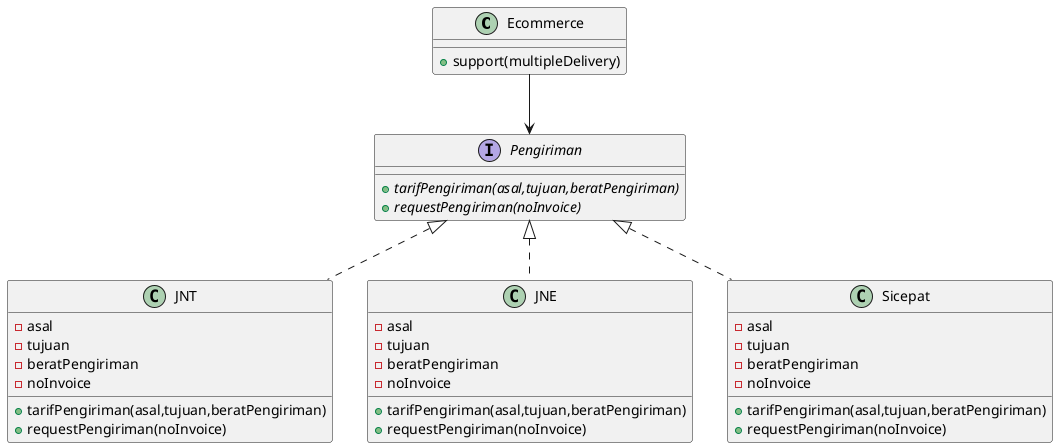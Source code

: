 @startuml

    class  Ecommerce {
      +support(multipleDelivery)
    }

    interface Pengiriman{
      +{abstract} tarifPengiriman(asal,tujuan,beratPengiriman)
      +{abstract} requestPengiriman(noInvoice)
    }

    class JNT {
     -asal
     -tujuan
     -beratPengiriman
     -noInvoice
     +tarifPengiriman(asal,tujuan,beratPengiriman)
     +requestPengiriman(noInvoice)
     }
     
     class JNE{
      -asal
      -tujuan
      -beratPengiriman
      -noInvoice
      +tarifPengiriman(asal,tujuan,beratPengiriman)
      +requestPengiriman(noInvoice)
    }
    
    class Sicepat {
      -asal
      -tujuan
      -beratPengiriman
      -noInvoice
      +tarifPengiriman(asal,tujuan,beratPengiriman)
      +requestPengiriman(noInvoice)
    }
    
      Ecommerce --> Pengiriman 
      Pengiriman <|.. JNE
      Pengiriman <|.. JNT
      Pengiriman <|.. Sicepat
 
@enduml